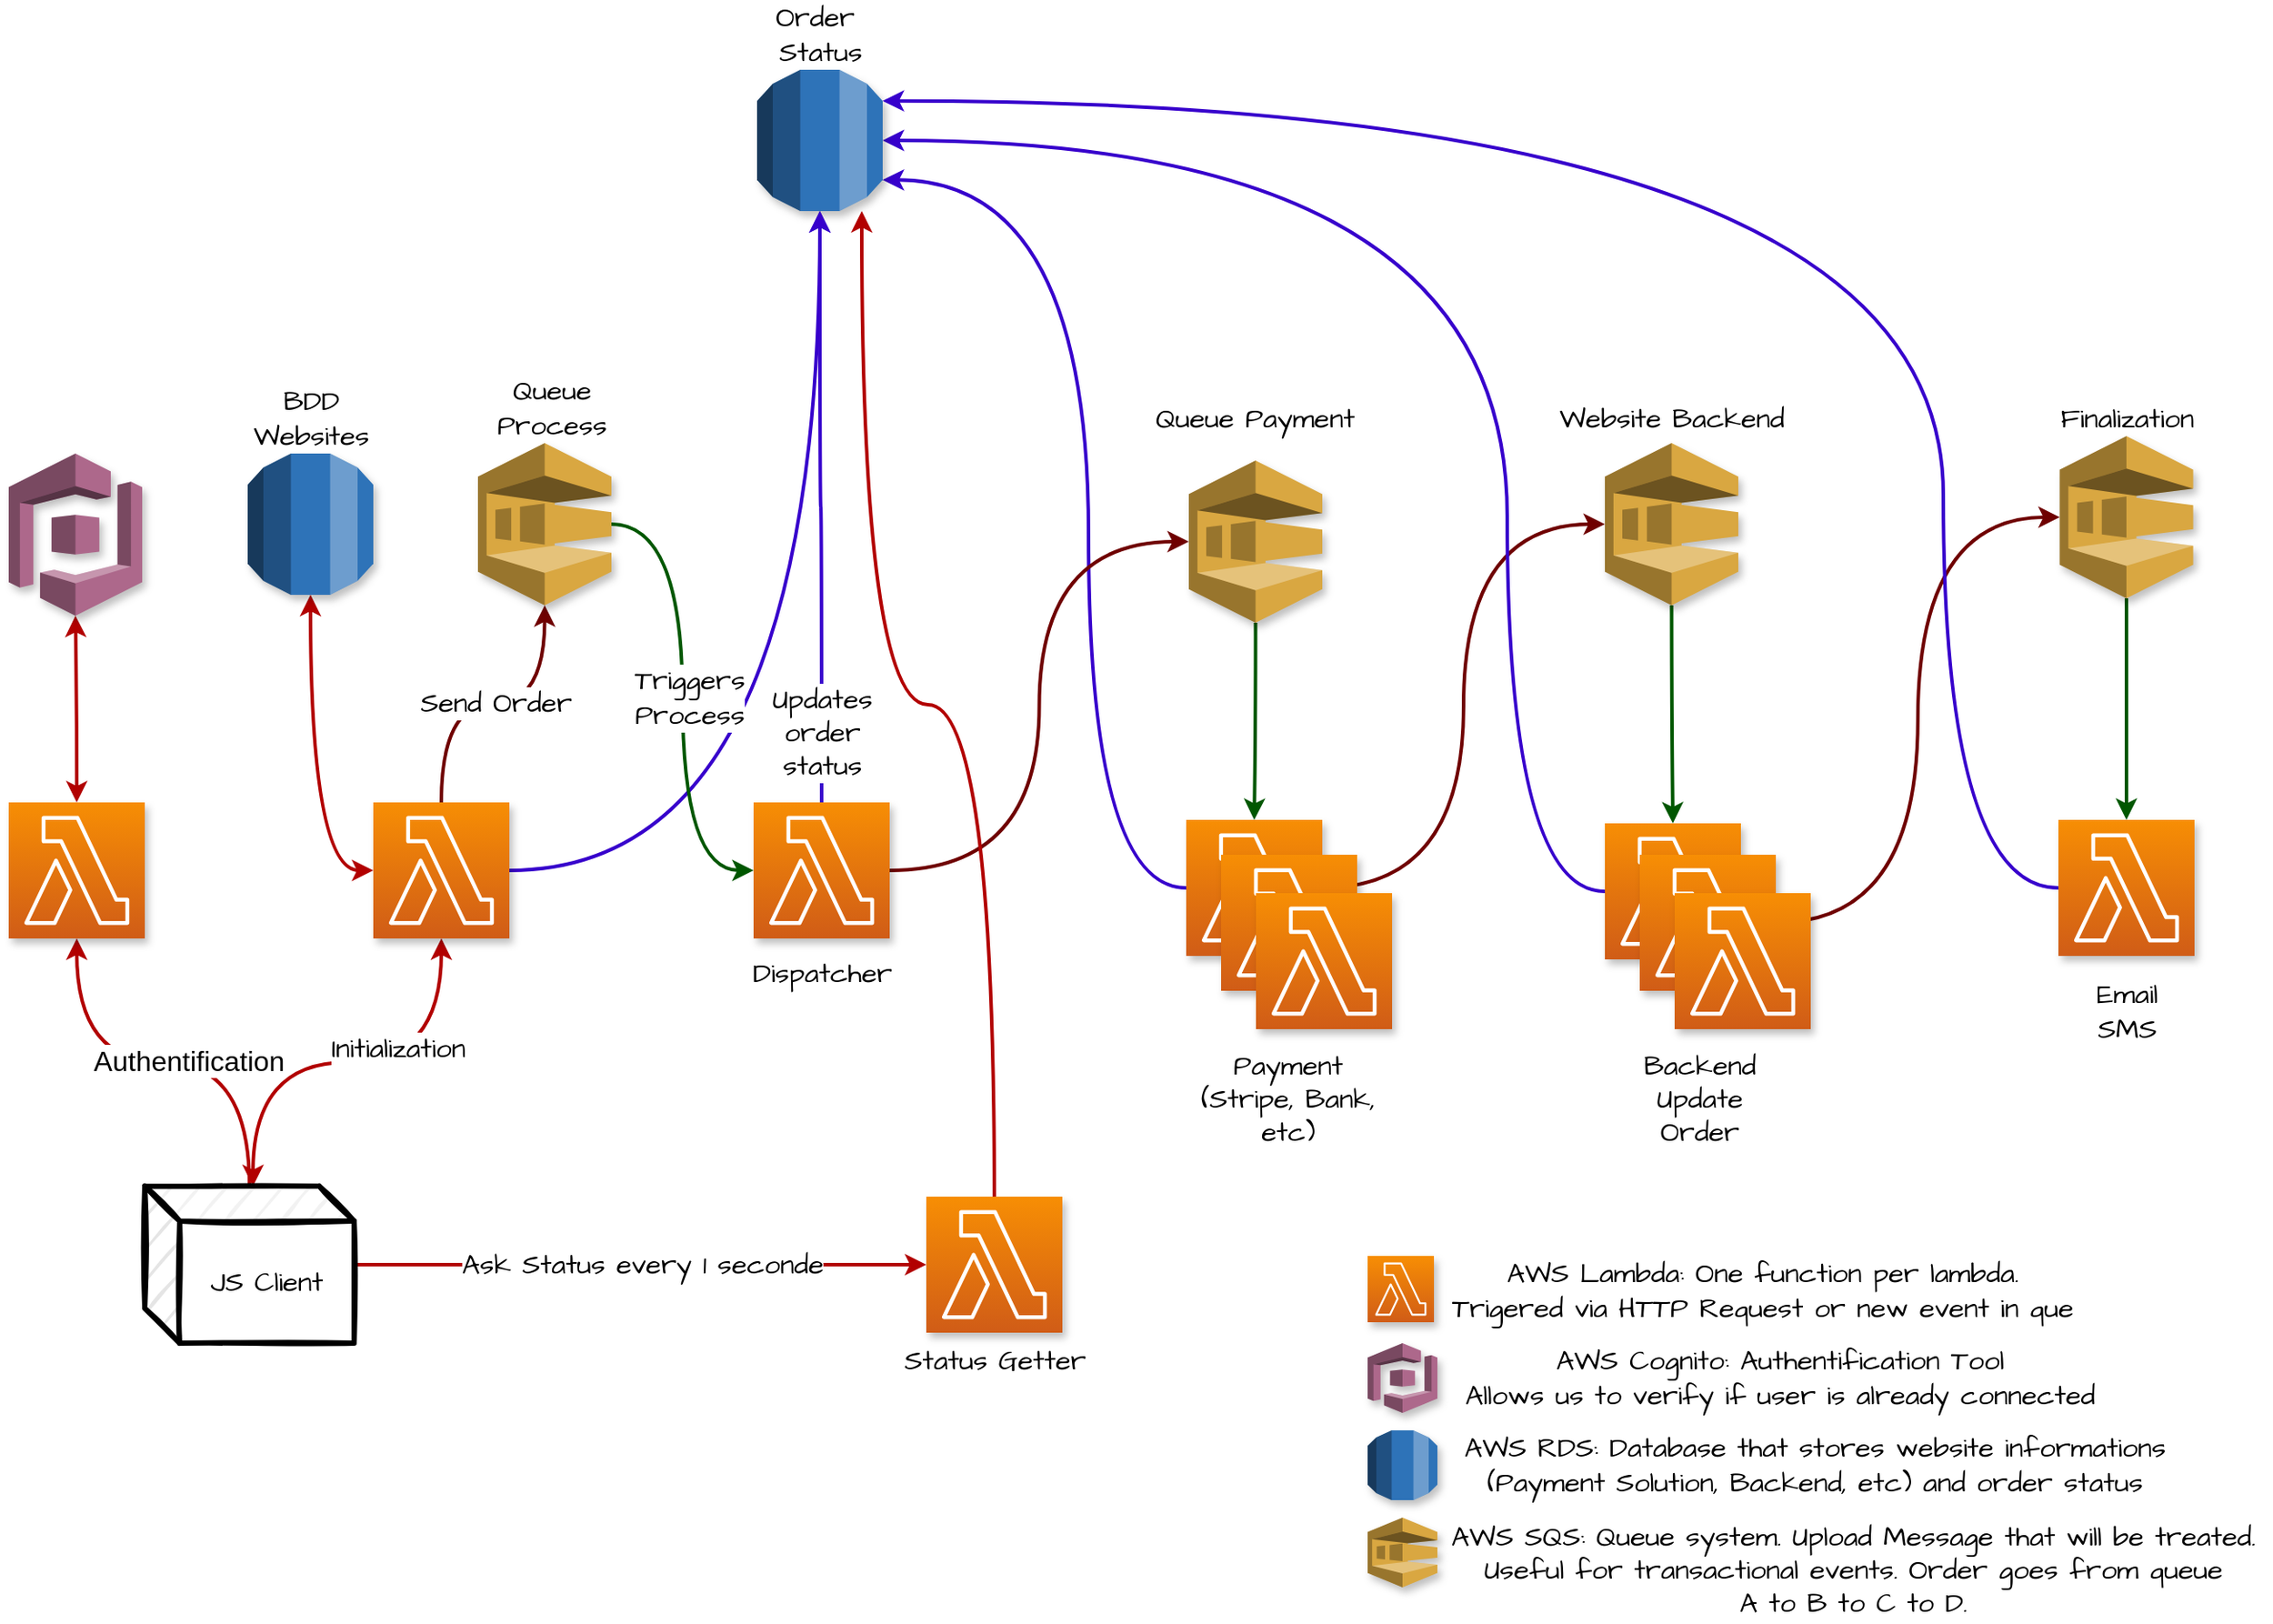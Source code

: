 <mxfile version="15.9.6" type="github">
  <diagram id="XZLAI_RSzJLNkHkKi3j2" name="Page-1">
    <mxGraphModel dx="1854" dy="2330" grid="1" gridSize="10" guides="1" tooltips="1" connect="1" arrows="1" fold="1" page="1" pageScale="1" pageWidth="827" pageHeight="1169" math="0" shadow="0">
      <root>
        <mxCell id="0" />
        <mxCell id="1" parent="0" />
        <mxCell id="h0UVCJsAGZdsQ6SNU_fm-9" style="edgeStyle=orthogonalEdgeStyle;orthogonalLoop=1;jettySize=auto;html=1;entryX=0.5;entryY=1;entryDx=0;entryDy=0;entryPerimeter=0;strokeWidth=2;sketch=0;curved=1;targetPerimeterSpacing=0;strokeColor=#B20000;fillColor=#e51400;" edge="1" parent="1" source="KVYzFe0HhOGAvs866bpS-1" target="h0UVCJsAGZdsQ6SNU_fm-3">
          <mxGeometry relative="1" as="geometry" />
        </mxCell>
        <mxCell id="h0UVCJsAGZdsQ6SNU_fm-10" value="Authentification" style="edgeLabel;html=1;align=center;verticalAlign=middle;resizable=0;points=[];fontSize=16;" vertex="1" connectable="0" parent="h0UVCJsAGZdsQ6SNU_fm-9">
          <mxGeometry x="-0.121" y="-1" relative="1" as="geometry">
            <mxPoint as="offset" />
          </mxGeometry>
        </mxCell>
        <mxCell id="h0UVCJsAGZdsQ6SNU_fm-15" style="edgeStyle=orthogonalEdgeStyle;curved=1;sketch=0;orthogonalLoop=1;jettySize=auto;html=1;entryX=0.5;entryY=1;entryDx=0;entryDy=0;entryPerimeter=0;fontFamily=Architects Daughter;fontSource=https%3A%2F%2Ffonts.googleapis.com%2Fcss%3Ffamily%3DArchitects%2BDaughter;startArrow=classic;startFill=1;targetPerimeterSpacing=0;strokeColor=#B20000;strokeWidth=2;exitX=0.517;exitY=0;exitDx=0;exitDy=0;exitPerimeter=0;fillColor=#e51400;" edge="1" parent="1" source="KVYzFe0HhOGAvs866bpS-1" target="h0UVCJsAGZdsQ6SNU_fm-14">
          <mxGeometry relative="1" as="geometry" />
        </mxCell>
        <mxCell id="h0UVCJsAGZdsQ6SNU_fm-16" value="Initialization" style="edgeLabel;html=1;align=center;verticalAlign=middle;resizable=0;points=[];fontFamily=Architects Daughter;fontSize=16;" vertex="1" connectable="0" parent="h0UVCJsAGZdsQ6SNU_fm-15">
          <mxGeometry x="0.232" y="8" relative="1" as="geometry">
            <mxPoint as="offset" />
          </mxGeometry>
        </mxCell>
        <mxCell id="h0UVCJsAGZdsQ6SNU_fm-71" style="edgeStyle=orthogonalEdgeStyle;curved=1;sketch=0;orthogonalLoop=1;jettySize=auto;html=1;entryX=0;entryY=0.5;entryDx=0;entryDy=0;entryPerimeter=0;shadow=0;fontFamily=Architects Daughter;fontSource=https%3A%2F%2Ffonts.googleapis.com%2Fcss%3Ffamily%3DArchitects%2BDaughter;fontSize=16;startArrow=none;startFill=0;targetPerimeterSpacing=0;strokeColor=#B20000;strokeWidth=2;fillColor=#e51400;" edge="1" parent="1" source="KVYzFe0HhOGAvs866bpS-1" target="h0UVCJsAGZdsQ6SNU_fm-69">
          <mxGeometry relative="1" as="geometry" />
        </mxCell>
        <mxCell id="h0UVCJsAGZdsQ6SNU_fm-93" value="Ask Status every 1 seconde" style="edgeLabel;html=1;align=center;verticalAlign=middle;resizable=0;points=[];fontSize=16;fontFamily=Architects Daughter;" vertex="1" connectable="0" parent="h0UVCJsAGZdsQ6SNU_fm-71">
          <mxGeometry x="-0.313" y="-2" relative="1" as="geometry">
            <mxPoint x="52" y="-2" as="offset" />
          </mxGeometry>
        </mxCell>
        <mxCell id="KVYzFe0HhOGAvs866bpS-1" value="JS Client" style="shape=cube;whiteSpace=wrap;html=1;boundedLbl=1;backgroundOutline=1;darkOpacity=0.05;darkOpacity2=0.1;sketch=1;strokeWidth=3;fontFamily=Architects Daughter;fontSource=https%3A%2F%2Ffonts.googleapis.com%2Fcss%3Ffamily%3DArchitects%2BDaughter;fontSize=16;labelBackgroundColor=none;" parent="1" vertex="1">
          <mxGeometry x="129" y="450" width="120" height="90" as="geometry" />
        </mxCell>
        <mxCell id="h0UVCJsAGZdsQ6SNU_fm-11" value="" style="edgeStyle=orthogonalEdgeStyle;curved=1;sketch=1;orthogonalLoop=1;jettySize=auto;html=1;dashed=1;targetPerimeterSpacing=0;strokeColor=none;strokeWidth=2;shape=link;" edge="1" parent="1" source="h0UVCJsAGZdsQ6SNU_fm-3" target="h0UVCJsAGZdsQ6SNU_fm-4">
          <mxGeometry relative="1" as="geometry" />
        </mxCell>
        <mxCell id="h0UVCJsAGZdsQ6SNU_fm-12" style="edgeStyle=orthogonalEdgeStyle;curved=1;sketch=0;orthogonalLoop=1;jettySize=auto;html=1;entryX=0.5;entryY=1;entryDx=0;entryDy=0;entryPerimeter=0;targetPerimeterSpacing=0;strokeColor=#B20000;strokeWidth=2;startArrow=classic;startFill=1;fillColor=#e51400;" edge="1" parent="1" source="h0UVCJsAGZdsQ6SNU_fm-3" target="h0UVCJsAGZdsQ6SNU_fm-4">
          <mxGeometry relative="1" as="geometry" />
        </mxCell>
        <mxCell id="h0UVCJsAGZdsQ6SNU_fm-3" value="" style="sketch=0;points=[[0,0,0],[0.25,0,0],[0.5,0,0],[0.75,0,0],[1,0,0],[0,1,0],[0.25,1,0],[0.5,1,0],[0.75,1,0],[1,1,0],[0,0.25,0],[0,0.5,0],[0,0.75,0],[1,0.25,0],[1,0.5,0],[1,0.75,0]];outlineConnect=0;fontColor=#232F3E;gradientColor=#F78E04;gradientDirection=north;fillColor=#D05C17;strokeColor=#ffffff;dashed=0;verticalLabelPosition=bottom;verticalAlign=top;align=center;html=1;fontSize=12;fontStyle=0;aspect=fixed;shape=mxgraph.aws4.resourceIcon;resIcon=mxgraph.aws4.lambda;shadow=1;noLabel=0;" vertex="1" parent="1">
          <mxGeometry x="51" y="230" width="78" height="78" as="geometry" />
        </mxCell>
        <mxCell id="h0UVCJsAGZdsQ6SNU_fm-4" value="" style="outlineConnect=0;dashed=0;verticalLabelPosition=bottom;verticalAlign=top;align=center;html=1;shape=mxgraph.aws3.cognito;fillColor=#AD688B;gradientColor=none;shadow=1;sketch=0;strokeColor=#000000;" vertex="1" parent="1">
          <mxGeometry x="51" y="30" width="76.5" height="93" as="geometry" />
        </mxCell>
        <mxCell id="h0UVCJsAGZdsQ6SNU_fm-17" value="" style="edgeStyle=orthogonalEdgeStyle;curved=1;sketch=0;orthogonalLoop=1;jettySize=auto;html=1;fontFamily=Architects Daughter;fontSource=https%3A%2F%2Ffonts.googleapis.com%2Fcss%3Ffamily%3DArchitects%2BDaughter;fontSize=16;startArrow=none;startFill=0;targetPerimeterSpacing=0;strokeColor=#6F0000;strokeWidth=2;fillColor=#a20025;" edge="1" parent="1" source="h0UVCJsAGZdsQ6SNU_fm-14" target="h0UVCJsAGZdsQ6SNU_fm-1">
          <mxGeometry relative="1" as="geometry" />
        </mxCell>
        <mxCell id="h0UVCJsAGZdsQ6SNU_fm-91" value="Send Order" style="edgeLabel;html=1;align=center;verticalAlign=middle;resizable=0;points=[];fontSize=16;fontFamily=Architects Daughter;" vertex="1" connectable="0" parent="h0UVCJsAGZdsQ6SNU_fm-17">
          <mxGeometry x="0.002" y="1" relative="1" as="geometry">
            <mxPoint x="1" as="offset" />
          </mxGeometry>
        </mxCell>
        <mxCell id="h0UVCJsAGZdsQ6SNU_fm-32" style="edgeStyle=orthogonalEdgeStyle;curved=1;sketch=0;orthogonalLoop=1;jettySize=auto;html=1;exitX=0;exitY=0.5;exitDx=0;exitDy=0;exitPerimeter=0;entryX=0.5;entryY=1;entryDx=0;entryDy=0;entryPerimeter=0;fontFamily=Architects Daughter;fontSource=https%3A%2F%2Ffonts.googleapis.com%2Fcss%3Ffamily%3DArchitects%2BDaughter;fontSize=16;startArrow=classic;startFill=1;targetPerimeterSpacing=0;strokeColor=#B20000;strokeWidth=2;fillColor=#e51400;" edge="1" parent="1" source="h0UVCJsAGZdsQ6SNU_fm-14" target="h0UVCJsAGZdsQ6SNU_fm-30">
          <mxGeometry relative="1" as="geometry" />
        </mxCell>
        <mxCell id="h0UVCJsAGZdsQ6SNU_fm-42" style="edgeStyle=orthogonalEdgeStyle;curved=1;sketch=0;orthogonalLoop=1;jettySize=auto;html=1;exitX=1;exitY=0.5;exitDx=0;exitDy=0;exitPerimeter=0;fontFamily=Architects Daughter;fontSource=https%3A%2F%2Ffonts.googleapis.com%2Fcss%3Ffamily%3DArchitects%2BDaughter;fontSize=16;startArrow=none;startFill=0;targetPerimeterSpacing=0;strokeColor=#3700CC;strokeWidth=2;entryX=0.5;entryY=1;entryDx=0;entryDy=0;entryPerimeter=0;fillColor=#6a00ff;" edge="1" parent="1" source="h0UVCJsAGZdsQ6SNU_fm-14" target="h0UVCJsAGZdsQ6SNU_fm-40">
          <mxGeometry relative="1" as="geometry">
            <mxPoint x="460" y="-110" as="targetPoint" />
            <Array as="points">
              <mxPoint x="516" y="269" />
            </Array>
          </mxGeometry>
        </mxCell>
        <mxCell id="h0UVCJsAGZdsQ6SNU_fm-14" value="" style="sketch=0;points=[[0,0,0],[0.25,0,0],[0.5,0,0],[0.75,0,0],[1,0,0],[0,1,0],[0.25,1,0],[0.5,1,0],[0.75,1,0],[1,1,0],[0,0.25,0],[0,0.5,0],[0,0.75,0],[1,0.25,0],[1,0.5,0],[1,0.75,0]];outlineConnect=0;fontColor=#232F3E;gradientColor=#F78E04;gradientDirection=north;fillColor=#D05C17;strokeColor=#ffffff;dashed=0;verticalLabelPosition=bottom;verticalAlign=top;align=center;html=1;fontSize=12;fontStyle=0;aspect=fixed;shape=mxgraph.aws4.resourceIcon;resIcon=mxgraph.aws4.lambda;shadow=1;noLabel=0;" vertex="1" parent="1">
          <mxGeometry x="260" y="230" width="78" height="78" as="geometry" />
        </mxCell>
        <mxCell id="h0UVCJsAGZdsQ6SNU_fm-27" value="" style="edgeStyle=orthogonalEdgeStyle;curved=1;sketch=0;orthogonalLoop=1;jettySize=auto;html=1;fontFamily=Architects Daughter;fontSource=https%3A%2F%2Ffonts.googleapis.com%2Fcss%3Ffamily%3DArchitects%2BDaughter;fontSize=16;startArrow=none;startFill=0;targetPerimeterSpacing=0;strokeColor=#6F0000;strokeWidth=2;entryX=0;entryY=0.5;entryDx=0;entryDy=0;entryPerimeter=0;fillColor=#a20025;" edge="1" parent="1" source="h0UVCJsAGZdsQ6SNU_fm-19" target="h0UVCJsAGZdsQ6SNU_fm-52">
          <mxGeometry relative="1" as="geometry" />
        </mxCell>
        <mxCell id="h0UVCJsAGZdsQ6SNU_fm-60" style="edgeStyle=orthogonalEdgeStyle;curved=1;sketch=0;orthogonalLoop=1;jettySize=auto;html=1;entryX=1;entryY=0.78;entryDx=0;entryDy=0;entryPerimeter=0;shadow=0;fontFamily=Architects Daughter;fontSource=https%3A%2F%2Ffonts.googleapis.com%2Fcss%3Ffamily%3DArchitects%2BDaughter;fontSize=16;startArrow=none;startFill=0;targetPerimeterSpacing=0;strokeColor=#3700CC;strokeWidth=2;fillColor=#6a00ff;" edge="1" parent="1" source="h0UVCJsAGZdsQ6SNU_fm-19" target="h0UVCJsAGZdsQ6SNU_fm-40">
          <mxGeometry relative="1" as="geometry">
            <Array as="points">
              <mxPoint x="670" y="279" />
              <mxPoint x="670" y="-127" />
            </Array>
          </mxGeometry>
        </mxCell>
        <mxCell id="h0UVCJsAGZdsQ6SNU_fm-19" value="" style="sketch=0;points=[[0,0,0],[0.25,0,0],[0.5,0,0],[0.75,0,0],[1,0,0],[0,1,0],[0.25,1,0],[0.5,1,0],[0.75,1,0],[1,1,0],[0,0.25,0],[0,0.5,0],[0,0.75,0],[1,0.25,0],[1,0.5,0],[1,0.75,0]];outlineConnect=0;fontColor=#232F3E;gradientColor=#F78E04;gradientDirection=north;fillColor=#D05C17;strokeColor=#ffffff;dashed=0;verticalLabelPosition=bottom;verticalAlign=top;align=center;html=1;fontSize=12;fontStyle=0;aspect=fixed;shape=mxgraph.aws4.resourceIcon;resIcon=mxgraph.aws4.lambda;shadow=1;noLabel=0;" vertex="1" parent="1">
          <mxGeometry x="726" y="240" width="78" height="78" as="geometry" />
        </mxCell>
        <mxCell id="h0UVCJsAGZdsQ6SNU_fm-22" value="Payment&lt;br&gt;(Stripe, Bank,&lt;br&gt;etc)" style="text;html=1;align=center;verticalAlign=middle;resizable=0;points=[];autosize=1;strokeColor=none;fillColor=none;fontSize=16;fontFamily=Architects Daughter;" vertex="1" parent="1">
          <mxGeometry x="724" y="370" width="120" height="60" as="geometry" />
        </mxCell>
        <mxCell id="h0UVCJsAGZdsQ6SNU_fm-23" value="" style="sketch=0;points=[[0,0,0],[0.25,0,0],[0.5,0,0],[0.75,0,0],[1,0,0],[0,1,0],[0.25,1,0],[0.5,1,0],[0.75,1,0],[1,1,0],[0,0.25,0],[0,0.5,0],[0,0.75,0],[1,0.25,0],[1,0.5,0],[1,0.75,0]];outlineConnect=0;fontColor=#232F3E;gradientColor=#F78E04;gradientDirection=north;fillColor=#D05C17;strokeColor=#ffffff;dashed=0;verticalLabelPosition=bottom;verticalAlign=top;align=center;html=1;fontSize=12;fontStyle=0;aspect=fixed;shape=mxgraph.aws4.resourceIcon;resIcon=mxgraph.aws4.lambda;shadow=1;noLabel=0;" vertex="1" parent="1">
          <mxGeometry x="746" y="260" width="78" height="78" as="geometry" />
        </mxCell>
        <mxCell id="h0UVCJsAGZdsQ6SNU_fm-24" value="" style="sketch=0;points=[[0,0,0],[0.25,0,0],[0.5,0,0],[0.75,0,0],[1,0,0],[0,1,0],[0.25,1,0],[0.5,1,0],[0.75,1,0],[1,1,0],[0,0.25,0],[0,0.5,0],[0,0.75,0],[1,0.25,0],[1,0.5,0],[1,0.75,0]];outlineConnect=0;fontColor=#232F3E;gradientColor=#F78E04;gradientDirection=north;fillColor=#D05C17;strokeColor=#ffffff;dashed=0;verticalLabelPosition=bottom;verticalAlign=top;align=center;html=1;fontSize=12;fontStyle=0;aspect=fixed;shape=mxgraph.aws4.resourceIcon;resIcon=mxgraph.aws4.lambda;shadow=1;noLabel=0;" vertex="1" parent="1">
          <mxGeometry x="766" y="282" width="78" height="78" as="geometry" />
        </mxCell>
        <mxCell id="h0UVCJsAGZdsQ6SNU_fm-58" style="edgeStyle=orthogonalEdgeStyle;curved=1;sketch=0;orthogonalLoop=1;jettySize=auto;html=1;exitX=0.5;exitY=1;exitDx=0;exitDy=0;exitPerimeter=0;shadow=0;fontFamily=Architects Daughter;fontSource=https%3A%2F%2Ffonts.googleapis.com%2Fcss%3Ffamily%3DArchitects%2BDaughter;fontSize=16;startArrow=none;startFill=0;targetPerimeterSpacing=0;strokeColor=#005700;strokeWidth=2;fillColor=#008a00;" edge="1" parent="1" source="h0UVCJsAGZdsQ6SNU_fm-26" target="h0UVCJsAGZdsQ6SNU_fm-19">
          <mxGeometry relative="1" as="geometry" />
        </mxCell>
        <mxCell id="h0UVCJsAGZdsQ6SNU_fm-26" value="" style="outlineConnect=0;dashed=0;verticalLabelPosition=bottom;verticalAlign=top;align=center;html=1;shape=mxgraph.aws3.sqs;fillColor=#D9A741;gradientColor=none;sketch=0;strokeColor=#000000;shadow=1;" vertex="1" parent="1">
          <mxGeometry x="727.5" y="34" width="76.5" height="93" as="geometry" />
        </mxCell>
        <mxCell id="h0UVCJsAGZdsQ6SNU_fm-61" style="edgeStyle=orthogonalEdgeStyle;curved=1;sketch=0;orthogonalLoop=1;jettySize=auto;html=1;entryX=1;entryY=0.5;entryDx=0;entryDy=0;entryPerimeter=0;shadow=0;fontFamily=Architects Daughter;fontSource=https%3A%2F%2Ffonts.googleapis.com%2Fcss%3Ffamily%3DArchitects%2BDaughter;fontSize=16;startArrow=none;startFill=0;targetPerimeterSpacing=0;strokeColor=#3700CC;strokeWidth=2;fillColor=#6a00ff;" edge="1" parent="1" source="h0UVCJsAGZdsQ6SNU_fm-28" target="h0UVCJsAGZdsQ6SNU_fm-40">
          <mxGeometry relative="1" as="geometry">
            <Array as="points">
              <mxPoint x="910" y="281" />
              <mxPoint x="910" y="-149" />
            </Array>
          </mxGeometry>
        </mxCell>
        <mxCell id="h0UVCJsAGZdsQ6SNU_fm-28" value="" style="sketch=0;points=[[0,0,0],[0.25,0,0],[0.5,0,0],[0.75,0,0],[1,0,0],[0,1,0],[0.25,1,0],[0.5,1,0],[0.75,1,0],[1,1,0],[0,0.25,0],[0,0.5,0],[0,0.75,0],[1,0.25,0],[1,0.5,0],[1,0.75,0]];outlineConnect=0;fontColor=#232F3E;gradientColor=#F78E04;gradientDirection=north;fillColor=#D05C17;strokeColor=#ffffff;dashed=0;verticalLabelPosition=bottom;verticalAlign=top;align=center;html=1;fontSize=12;fontStyle=0;aspect=fixed;shape=mxgraph.aws4.resourceIcon;resIcon=mxgraph.aws4.lambda;shadow=1;noLabel=0;" vertex="1" parent="1">
          <mxGeometry x="966" y="242" width="78" height="78" as="geometry" />
        </mxCell>
        <mxCell id="h0UVCJsAGZdsQ6SNU_fm-33" value="" style="group" vertex="1" connectable="0" parent="1">
          <mxGeometry x="188" y="-10" width="76" height="121" as="geometry" />
        </mxCell>
        <mxCell id="h0UVCJsAGZdsQ6SNU_fm-30" value="" style="outlineConnect=0;dashed=0;verticalLabelPosition=bottom;verticalAlign=top;align=center;html=1;shape=mxgraph.aws3.rds;fillColor=#2E73B8;gradientColor=none;shadow=1;sketch=0;fontFamily=Architects Daughter;fontSource=https%3A%2F%2Ffonts.googleapis.com%2Fcss%3Ffamily%3DArchitects%2BDaughter;fontSize=16;strokeColor=#000000;" vertex="1" parent="h0UVCJsAGZdsQ6SNU_fm-33">
          <mxGeometry y="40" width="72" height="81" as="geometry" />
        </mxCell>
        <mxCell id="h0UVCJsAGZdsQ6SNU_fm-31" value="BDD&lt;br&gt;Websites" style="text;html=1;align=center;verticalAlign=middle;resizable=0;points=[];autosize=1;strokeColor=none;fillColor=none;fontSize=16;fontFamily=Architects Daughter;" vertex="1" parent="h0UVCJsAGZdsQ6SNU_fm-33">
          <mxGeometry x="-4" width="80" height="40" as="geometry" />
        </mxCell>
        <mxCell id="h0UVCJsAGZdsQ6SNU_fm-34" value="" style="group" vertex="1" connectable="0" parent="1">
          <mxGeometry x="320" y="-16" width="81.5" height="133" as="geometry" />
        </mxCell>
        <mxCell id="h0UVCJsAGZdsQ6SNU_fm-1" value="" style="outlineConnect=0;dashed=0;verticalLabelPosition=bottom;verticalAlign=top;align=center;html=1;shape=mxgraph.aws3.sqs;fillColor=#D9A741;gradientColor=none;sketch=0;strokeColor=#000000;shadow=1;" vertex="1" parent="h0UVCJsAGZdsQ6SNU_fm-34">
          <mxGeometry y="40" width="76.5" height="93" as="geometry" />
        </mxCell>
        <mxCell id="h0UVCJsAGZdsQ6SNU_fm-29" value="Queue&lt;br&gt;Process" style="text;html=1;align=center;verticalAlign=middle;resizable=0;points=[];autosize=1;strokeColor=none;fillColor=none;fontSize=16;fontFamily=Architects Daughter;" vertex="1" parent="h0UVCJsAGZdsQ6SNU_fm-34">
          <mxGeometry x="1.5" width="80" height="40" as="geometry" />
        </mxCell>
        <mxCell id="h0UVCJsAGZdsQ6SNU_fm-39" value="" style="group" vertex="1" connectable="0" parent="1">
          <mxGeometry x="480" y="-230" width="76" height="121" as="geometry" />
        </mxCell>
        <mxCell id="h0UVCJsAGZdsQ6SNU_fm-40" value="" style="outlineConnect=0;dashed=0;verticalLabelPosition=bottom;verticalAlign=top;align=center;html=1;shape=mxgraph.aws3.rds;fillColor=#2E73B8;gradientColor=none;shadow=1;sketch=0;fontFamily=Architects Daughter;fontSource=https%3A%2F%2Ffonts.googleapis.com%2Fcss%3Ffamily%3DArchitects%2BDaughter;fontSize=16;strokeColor=#000000;" vertex="1" parent="h0UVCJsAGZdsQ6SNU_fm-39">
          <mxGeometry y="40" width="72" height="81" as="geometry" />
        </mxCell>
        <mxCell id="h0UVCJsAGZdsQ6SNU_fm-41" value="Order&amp;nbsp;&lt;br&gt;Status" style="text;html=1;align=center;verticalAlign=middle;resizable=0;points=[];autosize=1;strokeColor=none;fillColor=none;fontSize=16;fontFamily=Architects Daughter;" vertex="1" parent="h0UVCJsAGZdsQ6SNU_fm-39">
          <mxGeometry x="1" width="70" height="40" as="geometry" />
        </mxCell>
        <mxCell id="h0UVCJsAGZdsQ6SNU_fm-45" value="Queue Payment" style="text;html=1;align=center;verticalAlign=middle;resizable=0;points=[];autosize=1;strokeColor=none;fillColor=none;fontSize=16;fontFamily=Architects Daughter;" vertex="1" parent="1">
          <mxGeometry x="700" width="130" height="20" as="geometry" />
        </mxCell>
        <mxCell id="h0UVCJsAGZdsQ6SNU_fm-49" style="edgeStyle=orthogonalEdgeStyle;curved=1;sketch=0;orthogonalLoop=1;jettySize=auto;html=1;entryX=0;entryY=0.5;entryDx=0;entryDy=0;entryPerimeter=0;fontFamily=Architects Daughter;fontSource=https%3A%2F%2Ffonts.googleapis.com%2Fcss%3Ffamily%3DArchitects%2BDaughter;fontSize=16;startArrow=none;startFill=0;targetPerimeterSpacing=0;strokeColor=#6F0000;strokeWidth=2;fillColor=#a20025;" edge="1" parent="1" source="h0UVCJsAGZdsQ6SNU_fm-46" target="h0UVCJsAGZdsQ6SNU_fm-26">
          <mxGeometry relative="1" as="geometry" />
        </mxCell>
        <mxCell id="h0UVCJsAGZdsQ6SNU_fm-51" style="edgeStyle=orthogonalEdgeStyle;curved=1;sketch=0;orthogonalLoop=1;jettySize=auto;html=1;entryX=0.5;entryY=1;entryDx=0;entryDy=0;entryPerimeter=0;fontFamily=Architects Daughter;fontSource=https%3A%2F%2Ffonts.googleapis.com%2Fcss%3Ffamily%3DArchitects%2BDaughter;fontSize=16;startArrow=none;startFill=0;targetPerimeterSpacing=0;strokeColor=#3700CC;strokeWidth=2;shadow=0;fillColor=#6a00ff;" edge="1" parent="1" source="h0UVCJsAGZdsQ6SNU_fm-46" target="h0UVCJsAGZdsQ6SNU_fm-40">
          <mxGeometry relative="1" as="geometry" />
        </mxCell>
        <mxCell id="h0UVCJsAGZdsQ6SNU_fm-94" value="Updates&lt;br&gt;order&lt;br&gt;status" style="edgeLabel;html=1;align=center;verticalAlign=middle;resizable=0;points=[];fontSize=16;fontFamily=Architects Daughter;" vertex="1" connectable="0" parent="h0UVCJsAGZdsQ6SNU_fm-51">
          <mxGeometry x="-0.698" relative="1" as="geometry">
            <mxPoint y="11" as="offset" />
          </mxGeometry>
        </mxCell>
        <mxCell id="h0UVCJsAGZdsQ6SNU_fm-46" value="" style="sketch=0;points=[[0,0,0],[0.25,0,0],[0.5,0,0],[0.75,0,0],[1,0,0],[0,1,0],[0.25,1,0],[0.5,1,0],[0.75,1,0],[1,1,0],[0,0.25,0],[0,0.5,0],[0,0.75,0],[1,0.25,0],[1,0.5,0],[1,0.75,0]];outlineConnect=0;fontColor=#232F3E;gradientColor=#F78E04;gradientDirection=north;fillColor=#D05C17;strokeColor=#ffffff;dashed=0;verticalLabelPosition=bottom;verticalAlign=top;align=center;html=1;fontSize=12;fontStyle=0;aspect=fixed;shape=mxgraph.aws4.resourceIcon;resIcon=mxgraph.aws4.lambda;shadow=1;noLabel=0;" vertex="1" parent="1">
          <mxGeometry x="478" y="230" width="78" height="78" as="geometry" />
        </mxCell>
        <mxCell id="h0UVCJsAGZdsQ6SNU_fm-47" style="edgeStyle=orthogonalEdgeStyle;curved=1;sketch=0;orthogonalLoop=1;jettySize=auto;html=1;entryX=0;entryY=0.5;entryDx=0;entryDy=0;entryPerimeter=0;fontFamily=Architects Daughter;fontSource=https%3A%2F%2Ffonts.googleapis.com%2Fcss%3Ffamily%3DArchitects%2BDaughter;fontSize=16;startArrow=none;startFill=0;targetPerimeterSpacing=0;strokeColor=#005700;strokeWidth=2;fillColor=#008a00;" edge="1" parent="1" source="h0UVCJsAGZdsQ6SNU_fm-1" target="h0UVCJsAGZdsQ6SNU_fm-46">
          <mxGeometry relative="1" as="geometry" />
        </mxCell>
        <mxCell id="h0UVCJsAGZdsQ6SNU_fm-92" value="Triggers&lt;br&gt;Process" style="edgeLabel;html=1;align=center;verticalAlign=middle;resizable=0;points=[];fontSize=16;fontFamily=Architects Daughter;" vertex="1" connectable="0" parent="h0UVCJsAGZdsQ6SNU_fm-47">
          <mxGeometry x="-0.07" y="4" relative="1" as="geometry">
            <mxPoint x="-1" y="10" as="offset" />
          </mxGeometry>
        </mxCell>
        <mxCell id="h0UVCJsAGZdsQ6SNU_fm-48" value="Dispatcher" style="text;html=1;align=center;verticalAlign=middle;resizable=0;points=[];autosize=1;strokeColor=none;fillColor=none;fontSize=16;fontFamily=Architects Daughter;" vertex="1" parent="1">
          <mxGeometry x="467" y="318" width="100" height="20" as="geometry" />
        </mxCell>
        <mxCell id="h0UVCJsAGZdsQ6SNU_fm-59" style="edgeStyle=orthogonalEdgeStyle;curved=1;sketch=0;orthogonalLoop=1;jettySize=auto;html=1;exitX=0.5;exitY=1;exitDx=0;exitDy=0;exitPerimeter=0;entryX=0.5;entryY=0;entryDx=0;entryDy=0;entryPerimeter=0;shadow=0;fontFamily=Architects Daughter;fontSource=https%3A%2F%2Ffonts.googleapis.com%2Fcss%3Ffamily%3DArchitects%2BDaughter;fontSize=16;startArrow=none;startFill=0;targetPerimeterSpacing=0;strokeColor=#005700;strokeWidth=2;fillColor=#008a00;" edge="1" parent="1" source="h0UVCJsAGZdsQ6SNU_fm-52" target="h0UVCJsAGZdsQ6SNU_fm-28">
          <mxGeometry relative="1" as="geometry" />
        </mxCell>
        <mxCell id="h0UVCJsAGZdsQ6SNU_fm-52" value="" style="outlineConnect=0;dashed=0;verticalLabelPosition=bottom;verticalAlign=top;align=center;html=1;shape=mxgraph.aws3.sqs;fillColor=#D9A741;gradientColor=none;sketch=0;strokeColor=#000000;shadow=1;" vertex="1" parent="1">
          <mxGeometry x="966" y="24" width="76.5" height="93" as="geometry" />
        </mxCell>
        <mxCell id="h0UVCJsAGZdsQ6SNU_fm-54" value="Website Backend" style="text;html=1;align=center;verticalAlign=middle;resizable=0;points=[];autosize=1;strokeColor=none;fillColor=none;fontSize=16;fontFamily=Architects Daughter;" vertex="1" parent="1">
          <mxGeometry x="934.25" width="140" height="20" as="geometry" />
        </mxCell>
        <mxCell id="h0UVCJsAGZdsQ6SNU_fm-55" value="Backend&lt;br&gt;Update&lt;br&gt;Order" style="text;html=1;align=center;verticalAlign=middle;resizable=0;points=[];autosize=1;strokeColor=none;fillColor=none;fontSize=16;fontFamily=Architects Daughter;" vertex="1" parent="1">
          <mxGeometry x="980" y="370" width="80" height="60" as="geometry" />
        </mxCell>
        <mxCell id="h0UVCJsAGZdsQ6SNU_fm-66" style="edgeStyle=orthogonalEdgeStyle;curved=1;sketch=0;orthogonalLoop=1;jettySize=auto;html=1;entryX=0;entryY=0.5;entryDx=0;entryDy=0;entryPerimeter=0;shadow=0;fontFamily=Architects Daughter;fontSource=https%3A%2F%2Ffonts.googleapis.com%2Fcss%3Ffamily%3DArchitects%2BDaughter;fontSize=16;startArrow=none;startFill=0;targetPerimeterSpacing=0;strokeColor=#6F0000;strokeWidth=2;fillColor=#a20025;" edge="1" parent="1" source="h0UVCJsAGZdsQ6SNU_fm-56" target="h0UVCJsAGZdsQ6SNU_fm-62">
          <mxGeometry relative="1" as="geometry" />
        </mxCell>
        <mxCell id="h0UVCJsAGZdsQ6SNU_fm-56" value="" style="sketch=0;points=[[0,0,0],[0.25,0,0],[0.5,0,0],[0.75,0,0],[1,0,0],[0,1,0],[0.25,1,0],[0.5,1,0],[0.75,1,0],[1,1,0],[0,0.25,0],[0,0.5,0],[0,0.75,0],[1,0.25,0],[1,0.5,0],[1,0.75,0]];outlineConnect=0;fontColor=#232F3E;gradientColor=#F78E04;gradientDirection=north;fillColor=#D05C17;strokeColor=#ffffff;dashed=0;verticalLabelPosition=bottom;verticalAlign=top;align=center;html=1;fontSize=12;fontStyle=0;aspect=fixed;shape=mxgraph.aws4.resourceIcon;resIcon=mxgraph.aws4.lambda;shadow=1;noLabel=0;" vertex="1" parent="1">
          <mxGeometry x="986" y="260" width="78" height="78" as="geometry" />
        </mxCell>
        <mxCell id="h0UVCJsAGZdsQ6SNU_fm-57" value="" style="sketch=0;points=[[0,0,0],[0.25,0,0],[0.5,0,0],[0.75,0,0],[1,0,0],[0,1,0],[0.25,1,0],[0.5,1,0],[0.75,1,0],[1,1,0],[0,0.25,0],[0,0.5,0],[0,0.75,0],[1,0.25,0],[1,0.5,0],[1,0.75,0]];outlineConnect=0;fontColor=#232F3E;gradientColor=#F78E04;gradientDirection=north;fillColor=#D05C17;strokeColor=#ffffff;dashed=0;verticalLabelPosition=bottom;verticalAlign=top;align=center;html=1;fontSize=12;fontStyle=0;aspect=fixed;shape=mxgraph.aws4.resourceIcon;resIcon=mxgraph.aws4.lambda;shadow=1;noLabel=0;" vertex="1" parent="1">
          <mxGeometry x="1006" y="282" width="78" height="78" as="geometry" />
        </mxCell>
        <mxCell id="h0UVCJsAGZdsQ6SNU_fm-67" style="edgeStyle=orthogonalEdgeStyle;curved=1;sketch=0;orthogonalLoop=1;jettySize=auto;html=1;exitX=0.5;exitY=1;exitDx=0;exitDy=0;exitPerimeter=0;entryX=0.5;entryY=0;entryDx=0;entryDy=0;entryPerimeter=0;shadow=0;fontFamily=Architects Daughter;fontSource=https%3A%2F%2Ffonts.googleapis.com%2Fcss%3Ffamily%3DArchitects%2BDaughter;fontSize=16;startArrow=none;startFill=0;targetPerimeterSpacing=0;strokeColor=#005700;strokeWidth=2;fillColor=#008a00;" edge="1" parent="1" source="h0UVCJsAGZdsQ6SNU_fm-62" target="h0UVCJsAGZdsQ6SNU_fm-64">
          <mxGeometry relative="1" as="geometry" />
        </mxCell>
        <mxCell id="h0UVCJsAGZdsQ6SNU_fm-62" value="" style="outlineConnect=0;dashed=0;verticalLabelPosition=bottom;verticalAlign=top;align=center;html=1;shape=mxgraph.aws3.sqs;fillColor=#D9A741;gradientColor=none;sketch=0;strokeColor=#000000;shadow=1;" vertex="1" parent="1">
          <mxGeometry x="1226.75" y="20" width="76.5" height="93" as="geometry" />
        </mxCell>
        <mxCell id="h0UVCJsAGZdsQ6SNU_fm-63" value="Finalization" style="text;html=1;align=center;verticalAlign=middle;resizable=0;points=[];autosize=1;strokeColor=none;fillColor=none;fontSize=16;fontFamily=Architects Daughter;" vertex="1" parent="1">
          <mxGeometry x="1220" width="90" height="20" as="geometry" />
        </mxCell>
        <mxCell id="h0UVCJsAGZdsQ6SNU_fm-68" style="edgeStyle=orthogonalEdgeStyle;curved=1;sketch=0;orthogonalLoop=1;jettySize=auto;html=1;exitX=0;exitY=0.5;exitDx=0;exitDy=0;exitPerimeter=0;entryX=1;entryY=0.22;entryDx=0;entryDy=0;entryPerimeter=0;shadow=0;fontFamily=Architects Daughter;fontSource=https%3A%2F%2Ffonts.googleapis.com%2Fcss%3Ffamily%3DArchitects%2BDaughter;fontSize=16;startArrow=none;startFill=0;targetPerimeterSpacing=0;strokeColor=#3700CC;strokeWidth=2;fillColor=#6a00ff;" edge="1" parent="1" source="h0UVCJsAGZdsQ6SNU_fm-64" target="h0UVCJsAGZdsQ6SNU_fm-40">
          <mxGeometry relative="1" as="geometry">
            <Array as="points">
              <mxPoint x="1160" y="279" />
              <mxPoint x="1160" y="-172" />
            </Array>
          </mxGeometry>
        </mxCell>
        <mxCell id="h0UVCJsAGZdsQ6SNU_fm-64" value="" style="sketch=0;points=[[0,0,0],[0.25,0,0],[0.5,0,0],[0.75,0,0],[1,0,0],[0,1,0],[0.25,1,0],[0.5,1,0],[0.75,1,0],[1,1,0],[0,0.25,0],[0,0.5,0],[0,0.75,0],[1,0.25,0],[1,0.5,0],[1,0.75,0]];outlineConnect=0;fontColor=#232F3E;gradientColor=#F78E04;gradientDirection=north;fillColor=#D05C17;strokeColor=#ffffff;dashed=0;verticalLabelPosition=bottom;verticalAlign=top;align=center;html=1;fontSize=12;fontStyle=0;aspect=fixed;shape=mxgraph.aws4.resourceIcon;resIcon=mxgraph.aws4.lambda;shadow=1;noLabel=0;" vertex="1" parent="1">
          <mxGeometry x="1226" y="240" width="78" height="78" as="geometry" />
        </mxCell>
        <mxCell id="h0UVCJsAGZdsQ6SNU_fm-65" value="Email&lt;br&gt;SMS" style="text;html=1;align=center;verticalAlign=middle;resizable=0;points=[];autosize=1;strokeColor=none;fillColor=none;fontSize=16;fontFamily=Architects Daughter;" vertex="1" parent="1">
          <mxGeometry x="1240" y="330" width="50" height="40" as="geometry" />
        </mxCell>
        <mxCell id="h0UVCJsAGZdsQ6SNU_fm-72" style="edgeStyle=orthogonalEdgeStyle;curved=1;sketch=0;orthogonalLoop=1;jettySize=auto;html=1;exitX=0.5;exitY=0;exitDx=0;exitDy=0;exitPerimeter=0;shadow=0;fontFamily=Architects Daughter;fontSource=https%3A%2F%2Ffonts.googleapis.com%2Fcss%3Ffamily%3DArchitects%2BDaughter;fontSize=16;startArrow=none;startFill=0;targetPerimeterSpacing=0;strokeColor=#B20000;strokeWidth=2;fillColor=#e51400;" edge="1" parent="1" source="h0UVCJsAGZdsQ6SNU_fm-69" target="h0UVCJsAGZdsQ6SNU_fm-40">
          <mxGeometry relative="1" as="geometry">
            <Array as="points">
              <mxPoint x="616" y="174" />
              <mxPoint x="540" y="174" />
            </Array>
          </mxGeometry>
        </mxCell>
        <mxCell id="h0UVCJsAGZdsQ6SNU_fm-69" value="" style="sketch=0;points=[[0,0,0],[0.25,0,0],[0.5,0,0],[0.75,0,0],[1,0,0],[0,1,0],[0.25,1,0],[0.5,1,0],[0.75,1,0],[1,1,0],[0,0.25,0],[0,0.5,0],[0,0.75,0],[1,0.25,0],[1,0.5,0],[1,0.75,0]];outlineConnect=0;fontColor=#232F3E;gradientColor=#F78E04;gradientDirection=north;fillColor=#D05C17;strokeColor=#ffffff;dashed=0;verticalLabelPosition=bottom;verticalAlign=top;align=center;html=1;fontSize=12;fontStyle=0;aspect=fixed;shape=mxgraph.aws4.resourceIcon;resIcon=mxgraph.aws4.lambda;shadow=1;noLabel=0;" vertex="1" parent="1">
          <mxGeometry x="577" y="456" width="78" height="78" as="geometry" />
        </mxCell>
        <mxCell id="h0UVCJsAGZdsQ6SNU_fm-70" value="Status Getter" style="text;html=1;align=center;verticalAlign=middle;resizable=0;points=[];autosize=1;strokeColor=none;fillColor=none;fontSize=16;fontFamily=Architects Daughter;" vertex="1" parent="1">
          <mxGeometry x="556" y="540" width="120" height="20" as="geometry" />
        </mxCell>
        <mxCell id="h0UVCJsAGZdsQ6SNU_fm-87" value="" style="group" vertex="1" connectable="0" parent="1">
          <mxGeometry x="830" y="640" width="518" height="60" as="geometry" />
        </mxCell>
        <mxCell id="h0UVCJsAGZdsQ6SNU_fm-85" value="" style="outlineConnect=0;dashed=0;verticalLabelPosition=bottom;verticalAlign=top;align=center;html=1;shape=mxgraph.aws3.sqs;fillColor=#D9A741;gradientColor=none;sketch=0;strokeColor=#000000;shadow=1;" vertex="1" parent="h0UVCJsAGZdsQ6SNU_fm-87">
          <mxGeometry width="40" height="40" as="geometry" />
        </mxCell>
        <mxCell id="h0UVCJsAGZdsQ6SNU_fm-86" value="AWS SQS: Queue system. Upload Message that will be treated.&lt;br&gt;Useful for transactional events. Order goes from queue&lt;br&gt;A to B to C to D." style="text;html=1;align=center;verticalAlign=middle;resizable=0;points=[];autosize=1;strokeColor=none;fillColor=none;fontSize=16;fontFamily=Architects Daughter;" vertex="1" parent="h0UVCJsAGZdsQ6SNU_fm-87">
          <mxGeometry x="38" width="480" height="60" as="geometry" />
        </mxCell>
        <mxCell id="h0UVCJsAGZdsQ6SNU_fm-88" value="" style="group" vertex="1" connectable="0" parent="1">
          <mxGeometry x="830" y="590" width="466" height="40" as="geometry" />
        </mxCell>
        <mxCell id="h0UVCJsAGZdsQ6SNU_fm-83" value="" style="outlineConnect=0;dashed=0;verticalLabelPosition=bottom;verticalAlign=top;align=center;html=1;shape=mxgraph.aws3.rds;fillColor=#2E73B8;gradientColor=none;shadow=1;sketch=0;fontFamily=Architects Daughter;fontSource=https%3A%2F%2Ffonts.googleapis.com%2Fcss%3Ffamily%3DArchitects%2BDaughter;fontSize=16;strokeColor=#000000;" vertex="1" parent="h0UVCJsAGZdsQ6SNU_fm-88">
          <mxGeometry width="40" height="40" as="geometry" />
        </mxCell>
        <mxCell id="h0UVCJsAGZdsQ6SNU_fm-84" value="AWS RDS: Database that stores website informations &lt;br&gt;(Payment Solution, Backend, etc) and order status&lt;br&gt;" style="text;html=1;align=center;verticalAlign=middle;resizable=0;points=[];autosize=1;strokeColor=none;fillColor=none;fontSize=16;fontFamily=Architects Daughter;" vertex="1" parent="h0UVCJsAGZdsQ6SNU_fm-88">
          <mxGeometry x="46" width="420" height="40" as="geometry" />
        </mxCell>
        <mxCell id="h0UVCJsAGZdsQ6SNU_fm-89" value="" style="group" vertex="1" connectable="0" parent="1">
          <mxGeometry x="830" y="540" width="426" height="40" as="geometry" />
        </mxCell>
        <mxCell id="h0UVCJsAGZdsQ6SNU_fm-78" value="" style="outlineConnect=0;dashed=0;verticalLabelPosition=bottom;verticalAlign=top;align=center;html=1;shape=mxgraph.aws3.cognito;fillColor=#AD688B;gradientColor=none;shadow=1;sketch=0;strokeColor=#000000;" vertex="1" parent="h0UVCJsAGZdsQ6SNU_fm-89">
          <mxGeometry width="40" height="40" as="geometry" />
        </mxCell>
        <mxCell id="h0UVCJsAGZdsQ6SNU_fm-79" value="AWS Cognito: Authentification Tool&lt;br&gt;Allows us to verify if user is already connected" style="text;html=1;align=center;verticalAlign=middle;resizable=0;points=[];autosize=1;strokeColor=none;fillColor=none;fontSize=16;fontFamily=Architects Daughter;" vertex="1" parent="h0UVCJsAGZdsQ6SNU_fm-89">
          <mxGeometry x="46" width="380" height="40" as="geometry" />
        </mxCell>
        <mxCell id="h0UVCJsAGZdsQ6SNU_fm-90" value="" style="group" vertex="1" connectable="0" parent="1">
          <mxGeometry x="830" y="490" width="411" height="40" as="geometry" />
        </mxCell>
        <mxCell id="h0UVCJsAGZdsQ6SNU_fm-73" value="" style="sketch=0;points=[[0,0,0],[0.25,0,0],[0.5,0,0],[0.75,0,0],[1,0,0],[0,1,0],[0.25,1,0],[0.5,1,0],[0.75,1,0],[1,1,0],[0,0.25,0],[0,0.5,0],[0,0.75,0],[1,0.25,0],[1,0.5,0],[1,0.75,0]];outlineConnect=0;fontColor=#232F3E;gradientColor=#F78E04;gradientDirection=north;fillColor=#D05C17;strokeColor=#ffffff;dashed=0;verticalLabelPosition=bottom;verticalAlign=top;align=center;html=1;fontSize=12;fontStyle=0;aspect=fixed;shape=mxgraph.aws4.resourceIcon;resIcon=mxgraph.aws4.lambda;shadow=1;noLabel=0;" vertex="1" parent="h0UVCJsAGZdsQ6SNU_fm-90">
          <mxGeometry width="38" height="38" as="geometry" />
        </mxCell>
        <mxCell id="h0UVCJsAGZdsQ6SNU_fm-76" value="AWS Lambda: One function per lambda.&lt;br&gt;Trigered via HTTP Request or new event in que" style="text;html=1;align=center;verticalAlign=middle;resizable=0;points=[];autosize=1;strokeColor=none;fillColor=none;fontSize=16;fontFamily=Architects Daughter;" vertex="1" parent="h0UVCJsAGZdsQ6SNU_fm-90">
          <mxGeometry x="41" width="370" height="40" as="geometry" />
        </mxCell>
      </root>
    </mxGraphModel>
  </diagram>
</mxfile>
